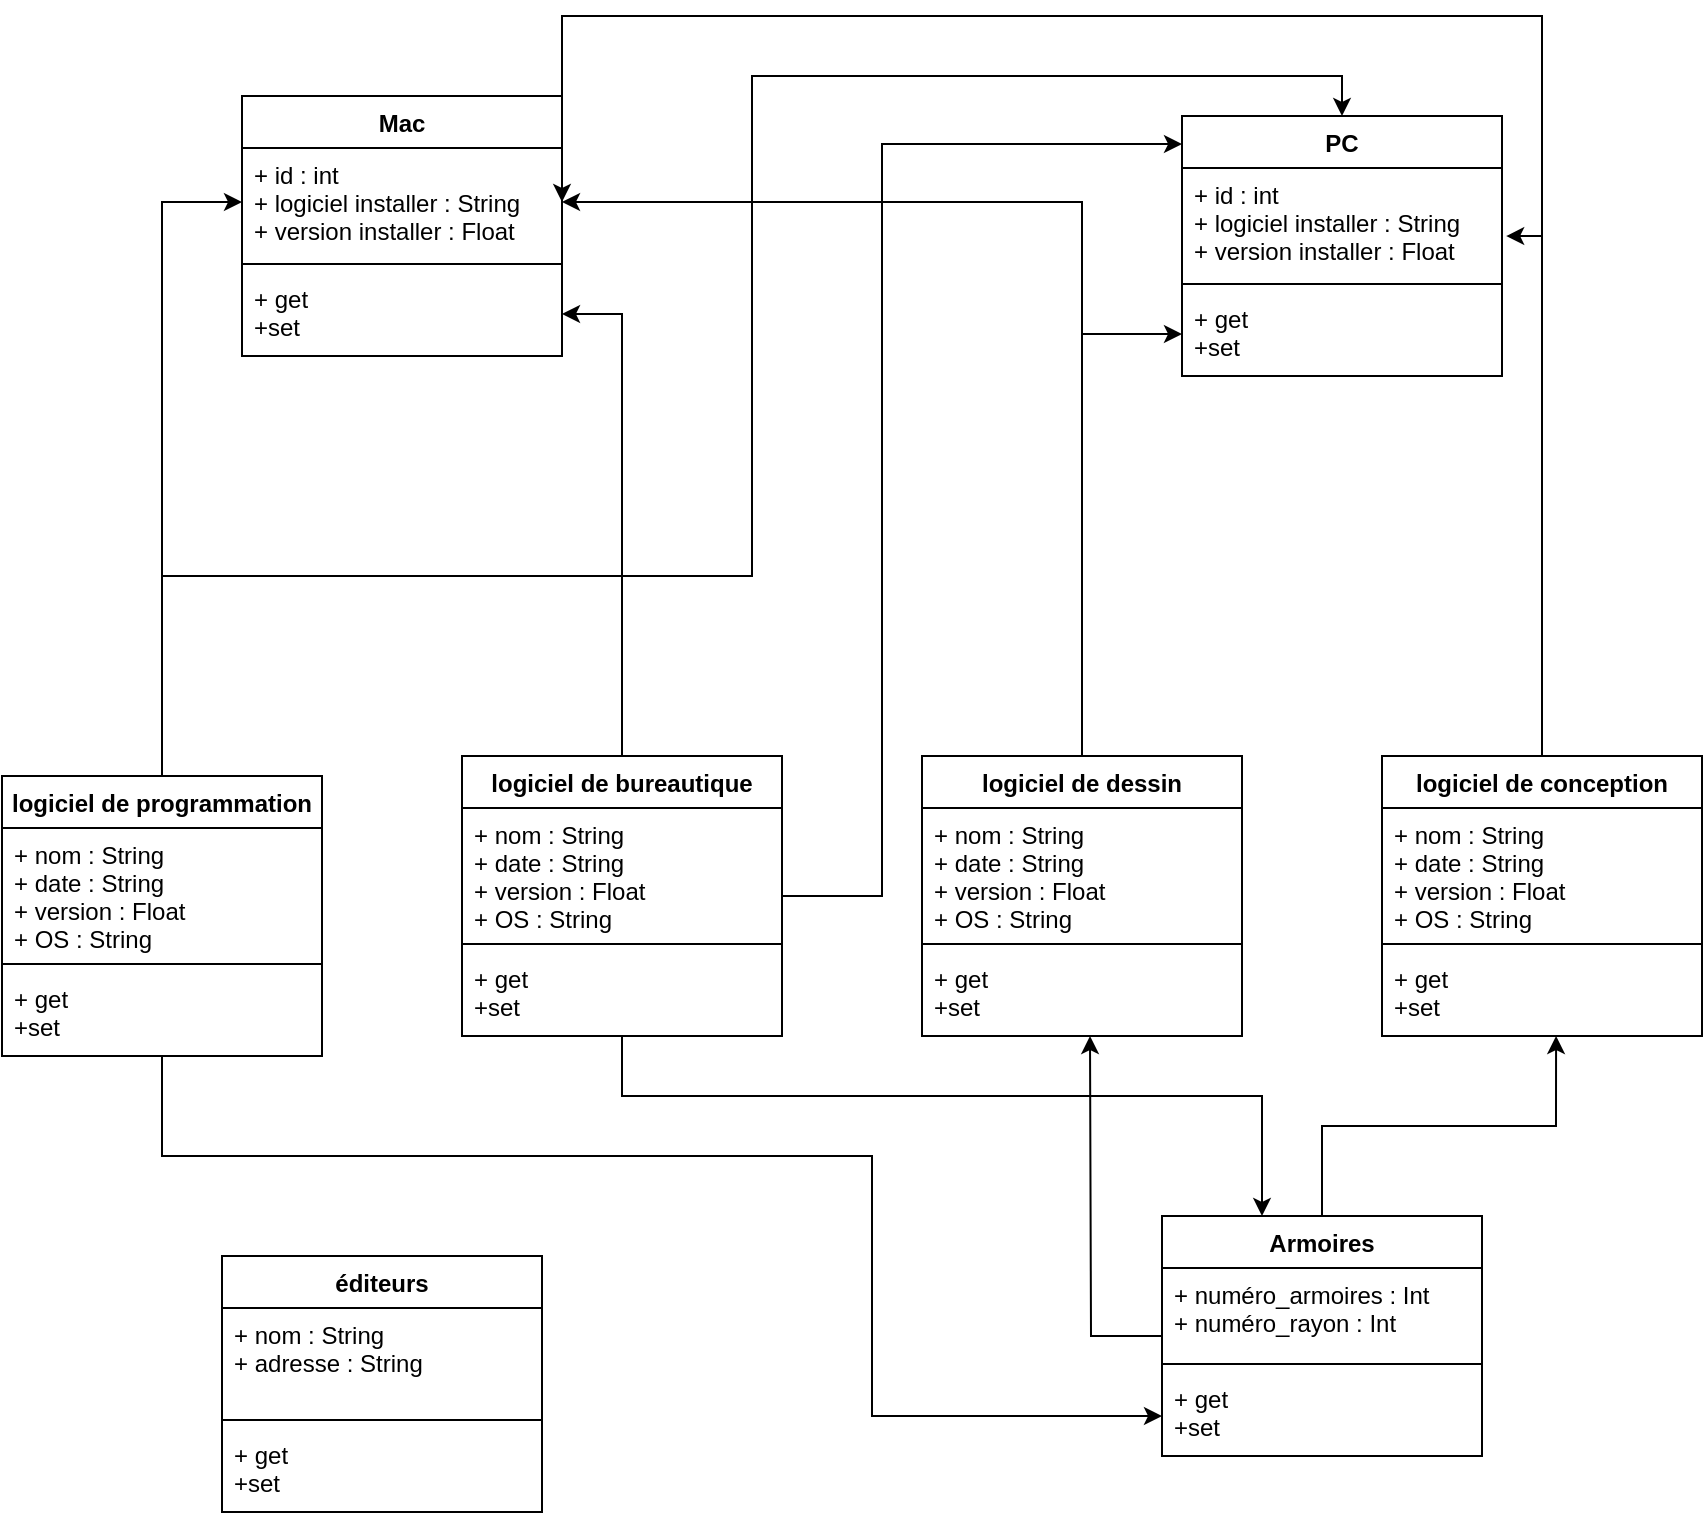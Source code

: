 <mxfile version="12.6.1" type="github">
  <diagram id="C5RBs43oDa-KdzZeNtuy" name="Page-1">
    <mxGraphModel dx="1102" dy="1780" grid="1" gridSize="10" guides="1" tooltips="1" connect="1" arrows="1" fold="1" page="1" pageScale="1" pageWidth="827" pageHeight="1169" math="0" shadow="0">
      <root>
        <mxCell id="WIyWlLk6GJQsqaUBKTNV-0"/>
        <mxCell id="WIyWlLk6GJQsqaUBKTNV-1" parent="WIyWlLk6GJQsqaUBKTNV-0"/>
        <mxCell id="AofymKX_eStTces13Uos-29" style="edgeStyle=orthogonalEdgeStyle;rounded=0;orthogonalLoop=1;jettySize=auto;html=1;entryX=1;entryY=0.5;entryDx=0;entryDy=0;" edge="1" parent="WIyWlLk6GJQsqaUBKTNV-1" source="kCWOjqtQE3j7d7yytdrT-0" target="AofymKX_eStTces13Uos-21">
          <mxGeometry relative="1" as="geometry"/>
        </mxCell>
        <mxCell id="AofymKX_eStTces13Uos-33" style="edgeStyle=orthogonalEdgeStyle;rounded=0;orthogonalLoop=1;jettySize=auto;html=1;entryX=0;entryY=0.108;entryDx=0;entryDy=0;entryPerimeter=0;" edge="1" parent="WIyWlLk6GJQsqaUBKTNV-1" source="kCWOjqtQE3j7d7yytdrT-0" target="kCWOjqtQE3j7d7yytdrT-36">
          <mxGeometry relative="1" as="geometry">
            <Array as="points">
              <mxPoint x="460" y="250"/>
              <mxPoint x="460" y="-126"/>
            </Array>
          </mxGeometry>
        </mxCell>
        <mxCell id="kCWOjqtQE3j7d7yytdrT-0" value="logiciel de bureautique" style="swimlane;fontStyle=1;align=center;verticalAlign=top;childLayout=stackLayout;horizontal=1;startSize=26;horizontalStack=0;resizeParent=1;resizeParentMax=0;resizeLast=0;collapsible=1;marginBottom=0;" parent="WIyWlLk6GJQsqaUBKTNV-1" vertex="1">
          <mxGeometry x="250" y="180" width="160" height="140" as="geometry"/>
        </mxCell>
        <mxCell id="AofymKX_eStTces13Uos-6" value="+ nom : String&#xa;+ date : String&#xa;+ version : Float&#xa;+ OS : String" style="text;strokeColor=none;fillColor=none;align=left;verticalAlign=top;spacingLeft=4;spacingRight=4;overflow=hidden;rotatable=0;points=[[0,0.5],[1,0.5]];portConstraint=eastwest;" vertex="1" parent="kCWOjqtQE3j7d7yytdrT-0">
          <mxGeometry y="26" width="160" height="64" as="geometry"/>
        </mxCell>
        <mxCell id="kCWOjqtQE3j7d7yytdrT-2" value="" style="line;strokeWidth=1;fillColor=none;align=left;verticalAlign=middle;spacingTop=-1;spacingLeft=3;spacingRight=3;rotatable=0;labelPosition=right;points=[];portConstraint=eastwest;" parent="kCWOjqtQE3j7d7yytdrT-0" vertex="1">
          <mxGeometry y="90" width="160" height="8" as="geometry"/>
        </mxCell>
        <mxCell id="AofymKX_eStTces13Uos-18" value="+ get&#xa;+set&#xa;" style="text;strokeColor=none;fillColor=none;align=left;verticalAlign=top;spacingLeft=4;spacingRight=4;overflow=hidden;rotatable=0;points=[[0,0.5],[1,0.5]];portConstraint=eastwest;" vertex="1" parent="kCWOjqtQE3j7d7yytdrT-0">
          <mxGeometry y="98" width="160" height="42" as="geometry"/>
        </mxCell>
        <mxCell id="AofymKX_eStTces13Uos-30" style="edgeStyle=orthogonalEdgeStyle;rounded=0;orthogonalLoop=1;jettySize=auto;html=1;entryX=0;entryY=0.5;entryDx=0;entryDy=0;" edge="1" parent="WIyWlLk6GJQsqaUBKTNV-1" source="kCWOjqtQE3j7d7yytdrT-4" target="AofymKX_eStTces13Uos-22">
          <mxGeometry relative="1" as="geometry"/>
        </mxCell>
        <mxCell id="AofymKX_eStTces13Uos-32" style="edgeStyle=orthogonalEdgeStyle;rounded=0;orthogonalLoop=1;jettySize=auto;html=1;entryX=1;entryY=0.5;entryDx=0;entryDy=0;" edge="1" parent="WIyWlLk6GJQsqaUBKTNV-1" source="kCWOjqtQE3j7d7yytdrT-4" target="kCWOjqtQE3j7d7yytdrT-33">
          <mxGeometry relative="1" as="geometry"/>
        </mxCell>
        <mxCell id="kCWOjqtQE3j7d7yytdrT-4" value="logiciel de dessin" style="swimlane;fontStyle=1;align=center;verticalAlign=top;childLayout=stackLayout;horizontal=1;startSize=26;horizontalStack=0;resizeParent=1;resizeParentMax=0;resizeLast=0;collapsible=1;marginBottom=0;" parent="WIyWlLk6GJQsqaUBKTNV-1" vertex="1">
          <mxGeometry x="480" y="180" width="160" height="140" as="geometry"/>
        </mxCell>
        <mxCell id="AofymKX_eStTces13Uos-7" value="+ nom : String&#xa;+ date : String&#xa;+ version : Float&#xa;+ OS : String" style="text;strokeColor=none;fillColor=none;align=left;verticalAlign=top;spacingLeft=4;spacingRight=4;overflow=hidden;rotatable=0;points=[[0,0.5],[1,0.5]];portConstraint=eastwest;" vertex="1" parent="kCWOjqtQE3j7d7yytdrT-4">
          <mxGeometry y="26" width="160" height="64" as="geometry"/>
        </mxCell>
        <mxCell id="kCWOjqtQE3j7d7yytdrT-6" value="" style="line;strokeWidth=1;fillColor=none;align=left;verticalAlign=middle;spacingTop=-1;spacingLeft=3;spacingRight=3;rotatable=0;labelPosition=right;points=[];portConstraint=eastwest;" parent="kCWOjqtQE3j7d7yytdrT-4" vertex="1">
          <mxGeometry y="90" width="160" height="8" as="geometry"/>
        </mxCell>
        <mxCell id="AofymKX_eStTces13Uos-19" value="+ get&#xa;+set&#xa;" style="text;strokeColor=none;fillColor=none;align=left;verticalAlign=top;spacingLeft=4;spacingRight=4;overflow=hidden;rotatable=0;points=[[0,0.5],[1,0.5]];portConstraint=eastwest;" vertex="1" parent="kCWOjqtQE3j7d7yytdrT-4">
          <mxGeometry y="98" width="160" height="42" as="geometry"/>
        </mxCell>
        <mxCell id="AofymKX_eStTces13Uos-27" style="edgeStyle=orthogonalEdgeStyle;rounded=0;orthogonalLoop=1;jettySize=auto;html=1;entryX=1.013;entryY=0.63;entryDx=0;entryDy=0;entryPerimeter=0;" edge="1" parent="WIyWlLk6GJQsqaUBKTNV-1" source="kCWOjqtQE3j7d7yytdrT-8" target="AofymKX_eStTces13Uos-1">
          <mxGeometry relative="1" as="geometry"/>
        </mxCell>
        <mxCell id="AofymKX_eStTces13Uos-31" style="edgeStyle=orthogonalEdgeStyle;rounded=0;orthogonalLoop=1;jettySize=auto;html=1;entryX=1;entryY=0.5;entryDx=0;entryDy=0;" edge="1" parent="WIyWlLk6GJQsqaUBKTNV-1" source="kCWOjqtQE3j7d7yytdrT-8" target="kCWOjqtQE3j7d7yytdrT-33">
          <mxGeometry relative="1" as="geometry">
            <Array as="points">
              <mxPoint x="790" y="-190"/>
              <mxPoint x="300" y="-190"/>
            </Array>
          </mxGeometry>
        </mxCell>
        <mxCell id="kCWOjqtQE3j7d7yytdrT-8" value="logiciel de conception" style="swimlane;fontStyle=1;align=center;verticalAlign=top;childLayout=stackLayout;horizontal=1;startSize=26;horizontalStack=0;resizeParent=1;resizeParentMax=0;resizeLast=0;collapsible=1;marginBottom=0;" parent="WIyWlLk6GJQsqaUBKTNV-1" vertex="1">
          <mxGeometry x="710" y="180" width="160" height="140" as="geometry"/>
        </mxCell>
        <mxCell id="AofymKX_eStTces13Uos-8" value="+ nom : String&#xa;+ date : String&#xa;+ version : Float&#xa;+ OS : String" style="text;strokeColor=none;fillColor=none;align=left;verticalAlign=top;spacingLeft=4;spacingRight=4;overflow=hidden;rotatable=0;points=[[0,0.5],[1,0.5]];portConstraint=eastwest;" vertex="1" parent="kCWOjqtQE3j7d7yytdrT-8">
          <mxGeometry y="26" width="160" height="64" as="geometry"/>
        </mxCell>
        <mxCell id="kCWOjqtQE3j7d7yytdrT-10" value="" style="line;strokeWidth=1;fillColor=none;align=left;verticalAlign=middle;spacingTop=-1;spacingLeft=3;spacingRight=3;rotatable=0;labelPosition=right;points=[];portConstraint=eastwest;" parent="kCWOjqtQE3j7d7yytdrT-8" vertex="1">
          <mxGeometry y="90" width="160" height="8" as="geometry"/>
        </mxCell>
        <mxCell id="AofymKX_eStTces13Uos-20" value="+ get&#xa;+set&#xa;" style="text;strokeColor=none;fillColor=none;align=left;verticalAlign=top;spacingLeft=4;spacingRight=4;overflow=hidden;rotatable=0;points=[[0,0.5],[1,0.5]];portConstraint=eastwest;" vertex="1" parent="kCWOjqtQE3j7d7yytdrT-8">
          <mxGeometry y="98" width="160" height="42" as="geometry"/>
        </mxCell>
        <mxCell id="AofymKX_eStTces13Uos-28" style="edgeStyle=orthogonalEdgeStyle;rounded=0;orthogonalLoop=1;jettySize=auto;html=1;entryX=0;entryY=0.5;entryDx=0;entryDy=0;" edge="1" parent="WIyWlLk6GJQsqaUBKTNV-1" source="kCWOjqtQE3j7d7yytdrT-13" target="kCWOjqtQE3j7d7yytdrT-33">
          <mxGeometry relative="1" as="geometry"/>
        </mxCell>
        <mxCell id="AofymKX_eStTces13Uos-34" style="edgeStyle=orthogonalEdgeStyle;rounded=0;orthogonalLoop=1;jettySize=auto;html=1;entryX=0.5;entryY=0;entryDx=0;entryDy=0;" edge="1" parent="WIyWlLk6GJQsqaUBKTNV-1" source="kCWOjqtQE3j7d7yytdrT-13" target="kCWOjqtQE3j7d7yytdrT-36">
          <mxGeometry relative="1" as="geometry">
            <Array as="points">
              <mxPoint x="100" y="90"/>
              <mxPoint x="395" y="90"/>
              <mxPoint x="395" y="-160"/>
              <mxPoint x="690" y="-160"/>
            </Array>
          </mxGeometry>
        </mxCell>
        <mxCell id="kCWOjqtQE3j7d7yytdrT-13" value="logiciel de programmation" style="swimlane;fontStyle=1;align=center;verticalAlign=top;childLayout=stackLayout;horizontal=1;startSize=26;horizontalStack=0;resizeParent=1;resizeParentMax=0;resizeLast=0;collapsible=1;marginBottom=0;" parent="WIyWlLk6GJQsqaUBKTNV-1" vertex="1">
          <mxGeometry x="20" y="190" width="160" height="140" as="geometry"/>
        </mxCell>
        <mxCell id="kCWOjqtQE3j7d7yytdrT-26" value="+ nom : String&#xa;+ date : String&#xa;+ version : Float&#xa;+ OS : String" style="text;strokeColor=none;fillColor=none;align=left;verticalAlign=top;spacingLeft=4;spacingRight=4;overflow=hidden;rotatable=0;points=[[0,0.5],[1,0.5]];portConstraint=eastwest;" parent="kCWOjqtQE3j7d7yytdrT-13" vertex="1">
          <mxGeometry y="26" width="160" height="64" as="geometry"/>
        </mxCell>
        <mxCell id="kCWOjqtQE3j7d7yytdrT-15" value="" style="line;strokeWidth=1;fillColor=none;align=left;verticalAlign=middle;spacingTop=-1;spacingLeft=3;spacingRight=3;rotatable=0;labelPosition=right;points=[];portConstraint=eastwest;" parent="kCWOjqtQE3j7d7yytdrT-13" vertex="1">
          <mxGeometry y="90" width="160" height="8" as="geometry"/>
        </mxCell>
        <mxCell id="AofymKX_eStTces13Uos-17" value="+ get&#xa;+set&#xa;" style="text;strokeColor=none;fillColor=none;align=left;verticalAlign=top;spacingLeft=4;spacingRight=4;overflow=hidden;rotatable=0;points=[[0,0.5],[1,0.5]];portConstraint=eastwest;" vertex="1" parent="kCWOjqtQE3j7d7yytdrT-13">
          <mxGeometry y="98" width="160" height="42" as="geometry"/>
        </mxCell>
        <mxCell id="kCWOjqtQE3j7d7yytdrT-18" value="éditeurs" style="swimlane;fontStyle=1;align=center;verticalAlign=top;childLayout=stackLayout;horizontal=1;startSize=26;horizontalStack=0;resizeParent=1;resizeParentMax=0;resizeLast=0;collapsible=1;marginBottom=0;" parent="WIyWlLk6GJQsqaUBKTNV-1" vertex="1">
          <mxGeometry x="130" y="430" width="160" height="128" as="geometry"/>
        </mxCell>
        <mxCell id="kCWOjqtQE3j7d7yytdrT-19" value="+ nom : String&#xa;+ adresse : String&#xa;" style="text;strokeColor=none;fillColor=none;align=left;verticalAlign=top;spacingLeft=4;spacingRight=4;overflow=hidden;rotatable=0;points=[[0,0.5],[1,0.5]];portConstraint=eastwest;" parent="kCWOjqtQE3j7d7yytdrT-18" vertex="1">
          <mxGeometry y="26" width="160" height="52" as="geometry"/>
        </mxCell>
        <mxCell id="kCWOjqtQE3j7d7yytdrT-20" value="" style="line;strokeWidth=1;fillColor=none;align=left;verticalAlign=middle;spacingTop=-1;spacingLeft=3;spacingRight=3;rotatable=0;labelPosition=right;points=[];portConstraint=eastwest;" parent="kCWOjqtQE3j7d7yytdrT-18" vertex="1">
          <mxGeometry y="78" width="160" height="8" as="geometry"/>
        </mxCell>
        <mxCell id="kCWOjqtQE3j7d7yytdrT-21" value="+ get&#xa;+set&#xa;" style="text;strokeColor=none;fillColor=none;align=left;verticalAlign=top;spacingLeft=4;spacingRight=4;overflow=hidden;rotatable=0;points=[[0,0.5],[1,0.5]];portConstraint=eastwest;" parent="kCWOjqtQE3j7d7yytdrT-18" vertex="1">
          <mxGeometry y="86" width="160" height="42" as="geometry"/>
        </mxCell>
        <mxCell id="kCWOjqtQE3j7d7yytdrT-32" value="Mac" style="swimlane;fontStyle=1;align=center;verticalAlign=top;childLayout=stackLayout;horizontal=1;startSize=26;horizontalStack=0;resizeParent=1;resizeParentMax=0;resizeLast=0;collapsible=1;marginBottom=0;" parent="WIyWlLk6GJQsqaUBKTNV-1" vertex="1">
          <mxGeometry x="140" y="-150" width="160" height="130" as="geometry"/>
        </mxCell>
        <mxCell id="kCWOjqtQE3j7d7yytdrT-33" value="+ id : int&#xa;+ logiciel installer : String&#xa;+ version installer : Float" style="text;strokeColor=none;fillColor=none;align=left;verticalAlign=top;spacingLeft=4;spacingRight=4;overflow=hidden;rotatable=0;points=[[0,0.5],[1,0.5]];portConstraint=eastwest;" parent="kCWOjqtQE3j7d7yytdrT-32" vertex="1">
          <mxGeometry y="26" width="160" height="54" as="geometry"/>
        </mxCell>
        <mxCell id="kCWOjqtQE3j7d7yytdrT-34" value="" style="line;strokeWidth=1;fillColor=none;align=left;verticalAlign=middle;spacingTop=-1;spacingLeft=3;spacingRight=3;rotatable=0;labelPosition=right;points=[];portConstraint=eastwest;" parent="kCWOjqtQE3j7d7yytdrT-32" vertex="1">
          <mxGeometry y="80" width="160" height="8" as="geometry"/>
        </mxCell>
        <mxCell id="AofymKX_eStTces13Uos-21" value="+ get&#xa;+set&#xa;" style="text;strokeColor=none;fillColor=none;align=left;verticalAlign=top;spacingLeft=4;spacingRight=4;overflow=hidden;rotatable=0;points=[[0,0.5],[1,0.5]];portConstraint=eastwest;" vertex="1" parent="kCWOjqtQE3j7d7yytdrT-32">
          <mxGeometry y="88" width="160" height="42" as="geometry"/>
        </mxCell>
        <mxCell id="kCWOjqtQE3j7d7yytdrT-36" value="PC" style="swimlane;fontStyle=1;align=center;verticalAlign=top;childLayout=stackLayout;horizontal=1;startSize=26;horizontalStack=0;resizeParent=1;resizeParentMax=0;resizeLast=0;collapsible=1;marginBottom=0;" parent="WIyWlLk6GJQsqaUBKTNV-1" vertex="1">
          <mxGeometry x="610" y="-140" width="160" height="130" as="geometry"/>
        </mxCell>
        <mxCell id="AofymKX_eStTces13Uos-1" value="+ id : int&#xa;+ logiciel installer : String&#xa;+ version installer : Float" style="text;strokeColor=none;fillColor=none;align=left;verticalAlign=top;spacingLeft=4;spacingRight=4;overflow=hidden;rotatable=0;points=[[0,0.5],[1,0.5]];portConstraint=eastwest;" vertex="1" parent="kCWOjqtQE3j7d7yytdrT-36">
          <mxGeometry y="26" width="160" height="54" as="geometry"/>
        </mxCell>
        <mxCell id="kCWOjqtQE3j7d7yytdrT-38" value="" style="line;strokeWidth=1;fillColor=none;align=left;verticalAlign=middle;spacingTop=-1;spacingLeft=3;spacingRight=3;rotatable=0;labelPosition=right;points=[];portConstraint=eastwest;" parent="kCWOjqtQE3j7d7yytdrT-36" vertex="1">
          <mxGeometry y="80" width="160" height="8" as="geometry"/>
        </mxCell>
        <mxCell id="AofymKX_eStTces13Uos-22" value="+ get&#xa;+set&#xa;" style="text;strokeColor=none;fillColor=none;align=left;verticalAlign=top;spacingLeft=4;spacingRight=4;overflow=hidden;rotatable=0;points=[[0,0.5],[1,0.5]];portConstraint=eastwest;" vertex="1" parent="kCWOjqtQE3j7d7yytdrT-36">
          <mxGeometry y="88" width="160" height="42" as="geometry"/>
        </mxCell>
        <mxCell id="AofymKX_eStTces13Uos-13" style="edgeStyle=orthogonalEdgeStyle;rounded=0;orthogonalLoop=1;jettySize=auto;html=1;entryX=0.544;entryY=1;entryDx=0;entryDy=0;entryPerimeter=0;" edge="1" parent="WIyWlLk6GJQsqaUBKTNV-1" source="AofymKX_eStTces13Uos-2" target="AofymKX_eStTces13Uos-20">
          <mxGeometry relative="1" as="geometry">
            <mxPoint x="797" y="330" as="targetPoint"/>
          </mxGeometry>
        </mxCell>
        <mxCell id="AofymKX_eStTces13Uos-14" style="edgeStyle=orthogonalEdgeStyle;rounded=0;orthogonalLoop=1;jettySize=auto;html=1;" edge="1" parent="WIyWlLk6GJQsqaUBKTNV-1" source="AofymKX_eStTces13Uos-2">
          <mxGeometry relative="1" as="geometry">
            <mxPoint x="564" y="320" as="targetPoint"/>
          </mxGeometry>
        </mxCell>
        <mxCell id="AofymKX_eStTces13Uos-2" value="Armoires" style="swimlane;fontStyle=1;align=center;verticalAlign=top;childLayout=stackLayout;horizontal=1;startSize=26;horizontalStack=0;resizeParent=1;resizeParentMax=0;resizeLast=0;collapsible=1;marginBottom=0;" vertex="1" parent="WIyWlLk6GJQsqaUBKTNV-1">
          <mxGeometry x="600" y="410" width="160" height="120" as="geometry"/>
        </mxCell>
        <mxCell id="AofymKX_eStTces13Uos-3" value="+ numéro_armoires : Int&#xa;+ numéro_rayon : Int" style="text;strokeColor=none;fillColor=none;align=left;verticalAlign=top;spacingLeft=4;spacingRight=4;overflow=hidden;rotatable=0;points=[[0,0.5],[1,0.5]];portConstraint=eastwest;" vertex="1" parent="AofymKX_eStTces13Uos-2">
          <mxGeometry y="26" width="160" height="44" as="geometry"/>
        </mxCell>
        <mxCell id="AofymKX_eStTces13Uos-4" value="" style="line;strokeWidth=1;fillColor=none;align=left;verticalAlign=middle;spacingTop=-1;spacingLeft=3;spacingRight=3;rotatable=0;labelPosition=right;points=[];portConstraint=eastwest;" vertex="1" parent="AofymKX_eStTces13Uos-2">
          <mxGeometry y="70" width="160" height="8" as="geometry"/>
        </mxCell>
        <mxCell id="AofymKX_eStTces13Uos-23" value="+ get&#xa;+set&#xa;" style="text;strokeColor=none;fillColor=none;align=left;verticalAlign=top;spacingLeft=4;spacingRight=4;overflow=hidden;rotatable=0;points=[[0,0.5],[1,0.5]];portConstraint=eastwest;" vertex="1" parent="AofymKX_eStTces13Uos-2">
          <mxGeometry y="78" width="160" height="42" as="geometry"/>
        </mxCell>
        <mxCell id="AofymKX_eStTces13Uos-15" style="edgeStyle=orthogonalEdgeStyle;rounded=0;orthogonalLoop=1;jettySize=auto;html=1;" edge="1" parent="WIyWlLk6GJQsqaUBKTNV-1">
          <mxGeometry relative="1" as="geometry">
            <mxPoint x="330" y="320" as="sourcePoint"/>
            <mxPoint x="650" y="410" as="targetPoint"/>
            <Array as="points">
              <mxPoint x="330" y="350"/>
              <mxPoint x="650" y="350"/>
            </Array>
          </mxGeometry>
        </mxCell>
        <mxCell id="AofymKX_eStTces13Uos-16" style="edgeStyle=orthogonalEdgeStyle;rounded=0;orthogonalLoop=1;jettySize=auto;html=1;" edge="1" parent="WIyWlLk6GJQsqaUBKTNV-1">
          <mxGeometry relative="1" as="geometry">
            <mxPoint x="100" y="330" as="sourcePoint"/>
            <mxPoint x="600" y="510" as="targetPoint"/>
            <Array as="points">
              <mxPoint x="100" y="380"/>
              <mxPoint x="455" y="380"/>
              <mxPoint x="455" y="510"/>
            </Array>
          </mxGeometry>
        </mxCell>
      </root>
    </mxGraphModel>
  </diagram>
</mxfile>
